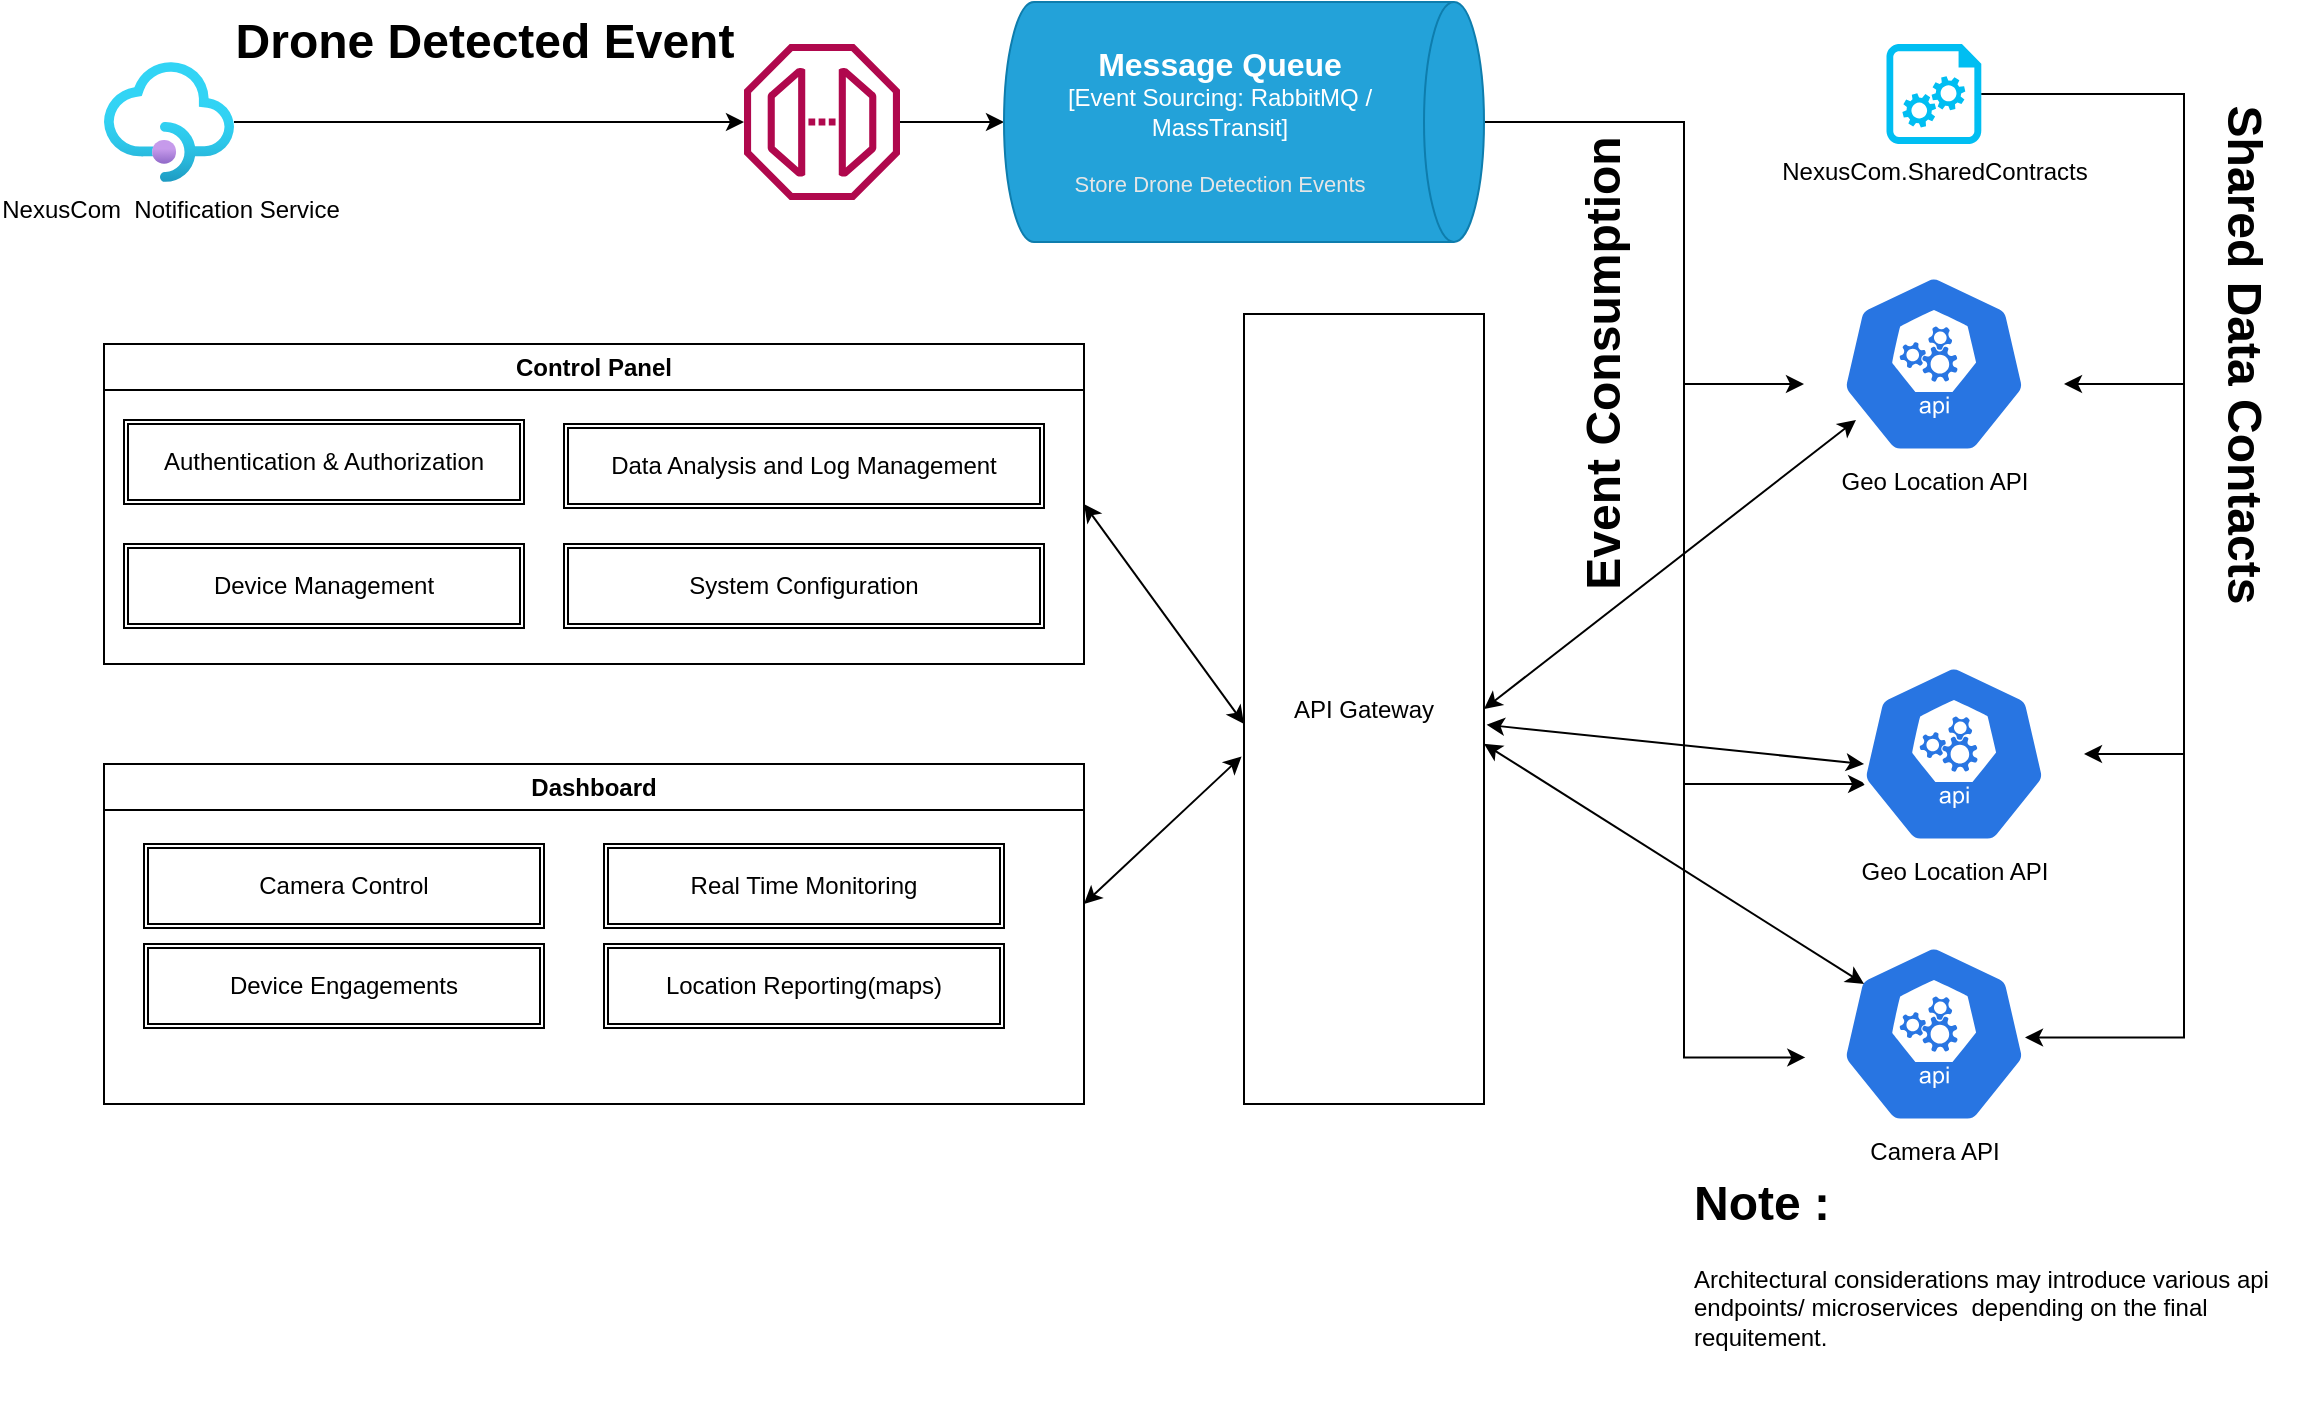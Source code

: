 <mxfile version="21.0.6" type="github">
  <diagram id="QhhdTmeFK0IuT4IZterF" name="Page-1">
    <mxGraphModel dx="2603" dy="756" grid="1" gridSize="10" guides="1" tooltips="1" connect="1" arrows="1" fold="1" page="1" pageScale="1" pageWidth="1169" pageHeight="827" math="0" shadow="0">
      <root>
        <mxCell id="0" />
        <mxCell id="1" parent="0" />
        <mxCell id="PyvPlg5ltU5HMuee6OiU-41" style="edgeStyle=orthogonalEdgeStyle;rounded=0;orthogonalLoop=1;jettySize=auto;html=1;" parent="1" source="PyvPlg5ltU5HMuee6OiU-1" target="PyvPlg5ltU5HMuee6OiU-2" edge="1">
          <mxGeometry relative="1" as="geometry" />
        </mxCell>
        <mxCell id="PyvPlg5ltU5HMuee6OiU-1" value="NexusCom&amp;nbsp; Notification Service" style="aspect=fixed;html=1;points=[];align=center;image;fontSize=12;image=img/lib/azure2/integration/API_Management_Services.svg;" parent="1" vertex="1">
          <mxGeometry x="30" y="149" width="65" height="60" as="geometry" />
        </mxCell>
        <mxCell id="PyvPlg5ltU5HMuee6OiU-7" style="edgeStyle=orthogonalEdgeStyle;rounded=0;orthogonalLoop=1;jettySize=auto;html=1;entryX=0.5;entryY=1;entryDx=0;entryDy=0;entryPerimeter=0;" parent="1" source="PyvPlg5ltU5HMuee6OiU-2" target="PyvPlg5ltU5HMuee6OiU-6" edge="1">
          <mxGeometry relative="1" as="geometry" />
        </mxCell>
        <mxCell id="PyvPlg5ltU5HMuee6OiU-2" value="&lt;p class=&quot;MsoNormal&quot;&gt;EventCapturingService&lt;/p&gt;" style="sketch=0;outlineConnect=0;fontColor=#ffffff;gradientColor=none;fillColor=#B0084D;strokeColor=none;dashed=0;verticalLabelPosition=bottom;verticalAlign=top;align=center;html=1;fontSize=12;fontStyle=0;aspect=fixed;pointerEvents=1;shape=mxgraph.aws4.endpoint;" parent="1" vertex="1">
          <mxGeometry x="350" y="140" width="78" height="78" as="geometry" />
        </mxCell>
        <mxCell id="PyvPlg5ltU5HMuee6OiU-19" style="edgeStyle=orthogonalEdgeStyle;rounded=0;orthogonalLoop=1;jettySize=auto;html=1;" parent="1" source="PyvPlg5ltU5HMuee6OiU-6" edge="1">
          <mxGeometry relative="1" as="geometry">
            <Array as="points">
              <mxPoint x="820" y="179" />
              <mxPoint x="820" y="310" />
            </Array>
            <mxPoint x="880" y="310" as="targetPoint" />
          </mxGeometry>
        </mxCell>
        <mxCell id="PyvPlg5ltU5HMuee6OiU-20" style="edgeStyle=orthogonalEdgeStyle;rounded=0;orthogonalLoop=1;jettySize=auto;html=1;exitX=0.5;exitY=0;exitDx=0;exitDy=0;exitPerimeter=0;entryX=0.162;entryY=0.667;entryDx=0;entryDy=0;entryPerimeter=0;" parent="1" source="PyvPlg5ltU5HMuee6OiU-6" target="PyvPlg5ltU5HMuee6OiU-10" edge="1">
          <mxGeometry relative="1" as="geometry">
            <Array as="points">
              <mxPoint x="820" y="179" />
              <mxPoint x="820" y="510" />
            </Array>
          </mxGeometry>
        </mxCell>
        <mxCell id="PyvPlg5ltU5HMuee6OiU-23" style="edgeStyle=orthogonalEdgeStyle;rounded=0;orthogonalLoop=1;jettySize=auto;html=1;entryX=0.005;entryY=0.63;entryDx=0;entryDy=0;entryPerimeter=0;" parent="1" source="PyvPlg5ltU5HMuee6OiU-6" target="PyvPlg5ltU5HMuee6OiU-14" edge="1">
          <mxGeometry relative="1" as="geometry">
            <Array as="points">
              <mxPoint x="820" y="179" />
              <mxPoint x="820" y="647" />
            </Array>
          </mxGeometry>
        </mxCell>
        <object placeholders="1" c4Container="Event Sourcing" c4Technology="RabbitMQ / MassTransit" c4Description="Store Drone Detection Events" label="&lt;font style=&quot;font-size: 16px&quot;&gt;&lt;b&gt;%c4Type%&lt;/b&gt;&lt;/font&gt;&lt;div&gt;[%c4Container%:&amp;nbsp;%c4Technology%]&lt;/div&gt;&lt;br&gt;&lt;div&gt;&lt;font style=&quot;font-size: 11px&quot;&gt;&lt;font color=&quot;#E6E6E6&quot;&gt;%c4Description%&lt;/font&gt;&lt;/div&gt;" c4Type="Message Queue" id="PyvPlg5ltU5HMuee6OiU-6">
          <mxCell style="shape=cylinder3;size=15;direction=south;whiteSpace=wrap;html=1;boundedLbl=1;rounded=0;labelBackgroundColor=none;fillColor=#23A2D9;fontSize=12;fontColor=#ffffff;align=center;strokeColor=#0E7DAD;metaEdit=1;points=[[0.5,0,0],[1,0.25,0],[1,0.5,0],[1,0.75,0],[0.5,1,0],[0,0.75,0],[0,0.5,0],[0,0.25,0]];resizable=0;" parent="1" vertex="1">
            <mxGeometry x="480" y="119" width="240" height="120" as="geometry" />
          </mxCell>
        </object>
        <mxCell id="PyvPlg5ltU5HMuee6OiU-10" value="Geo Location API" style="sketch=0;html=1;dashed=0;whitespace=wrap;fillColor=#2875E2;strokeColor=#ffffff;points=[[0.005,0.63,0],[0.1,0.2,0],[0.9,0.2,0],[0.5,0,0],[0.995,0.63,0],[0.72,0.99,0],[0.5,1,0],[0.28,0.99,0]];verticalLabelPosition=bottom;align=center;verticalAlign=top;shape=mxgraph.kubernetes.icon;prIcon=api" parent="1" vertex="1">
          <mxGeometry x="890" y="450" width="130" height="90" as="geometry" />
        </mxCell>
        <mxCell id="PyvPlg5ltU5HMuee6OiU-14" value="Camera API" style="sketch=0;html=1;dashed=0;whitespace=wrap;fillColor=#2875E2;strokeColor=#ffffff;points=[[0.005,0.63,0],[0.1,0.2,0],[0.9,0.2,0],[0.5,0,0],[0.995,0.63,0],[0.72,0.99,0],[0.5,1,0],[0.28,0.99,0]];verticalLabelPosition=bottom;align=center;verticalAlign=top;shape=mxgraph.kubernetes.icon;prIcon=api" parent="1" vertex="1">
          <mxGeometry x="880" y="590" width="130" height="90" as="geometry" />
        </mxCell>
        <mxCell id="PyvPlg5ltU5HMuee6OiU-16" value="" style="edgeStyle=orthogonalEdgeStyle;rounded=0;orthogonalLoop=1;jettySize=auto;html=1;" parent="1" source="PyvPlg5ltU5HMuee6OiU-15" edge="1">
          <mxGeometry relative="1" as="geometry">
            <Array as="points">
              <mxPoint x="1070" y="165" />
              <mxPoint x="1070" y="310" />
            </Array>
            <mxPoint x="1010" y="310" as="targetPoint" />
          </mxGeometry>
        </mxCell>
        <mxCell id="PyvPlg5ltU5HMuee6OiU-17" style="edgeStyle=orthogonalEdgeStyle;rounded=0;orthogonalLoop=1;jettySize=auto;html=1;" parent="1" source="PyvPlg5ltU5HMuee6OiU-15" target="PyvPlg5ltU5HMuee6OiU-10" edge="1">
          <mxGeometry relative="1" as="geometry">
            <Array as="points">
              <mxPoint x="1070" y="165" />
              <mxPoint x="1070" y="495" />
            </Array>
          </mxGeometry>
        </mxCell>
        <mxCell id="PyvPlg5ltU5HMuee6OiU-22" style="edgeStyle=orthogonalEdgeStyle;rounded=0;orthogonalLoop=1;jettySize=auto;html=1;entryX=0.85;entryY=0.519;entryDx=0;entryDy=0;entryPerimeter=0;" parent="1" source="PyvPlg5ltU5HMuee6OiU-15" target="PyvPlg5ltU5HMuee6OiU-14" edge="1">
          <mxGeometry relative="1" as="geometry">
            <Array as="points">
              <mxPoint x="1070" y="165" />
              <mxPoint x="1070" y="637" />
            </Array>
          </mxGeometry>
        </mxCell>
        <mxCell id="PyvPlg5ltU5HMuee6OiU-15" value="NexusCom.SharedContracts" style="verticalLabelPosition=bottom;html=1;verticalAlign=top;align=center;strokeColor=none;fillColor=#00BEF2;shape=mxgraph.azure.startup_task;pointerEvents=1;" parent="1" vertex="1">
          <mxGeometry x="921.25" y="140" width="47.5" height="50" as="geometry" />
        </mxCell>
        <mxCell id="PyvPlg5ltU5HMuee6OiU-24" value="Control Panel" style="swimlane;whiteSpace=wrap;html=1;gradientColor=none;swimlaneFillColor=none;" parent="1" vertex="1">
          <mxGeometry x="30" y="290" width="490" height="160" as="geometry" />
        </mxCell>
        <mxCell id="PyvPlg5ltU5HMuee6OiU-28" value="Authentication &amp;amp; Authorization" style="shape=ext;double=1;rounded=0;whiteSpace=wrap;html=1;" parent="PyvPlg5ltU5HMuee6OiU-24" vertex="1">
          <mxGeometry x="10" y="38" width="200" height="42" as="geometry" />
        </mxCell>
        <mxCell id="PyvPlg5ltU5HMuee6OiU-29" value="Device Management" style="shape=ext;double=1;rounded=0;whiteSpace=wrap;html=1;" parent="PyvPlg5ltU5HMuee6OiU-24" vertex="1">
          <mxGeometry x="10" y="100" width="200" height="42" as="geometry" />
        </mxCell>
        <mxCell id="PyvPlg5ltU5HMuee6OiU-30" value="System Configuration" style="shape=ext;double=1;rounded=0;whiteSpace=wrap;html=1;" parent="PyvPlg5ltU5HMuee6OiU-24" vertex="1">
          <mxGeometry x="230" y="100" width="240" height="42" as="geometry" />
        </mxCell>
        <mxCell id="PyvPlg5ltU5HMuee6OiU-31" value="Data Analysis and Log Management" style="shape=ext;double=1;rounded=0;whiteSpace=wrap;html=1;" parent="PyvPlg5ltU5HMuee6OiU-24" vertex="1">
          <mxGeometry x="230" y="40" width="240" height="42" as="geometry" />
        </mxCell>
        <mxCell id="PyvPlg5ltU5HMuee6OiU-25" value="Dashboard" style="swimlane;whiteSpace=wrap;html=1;" parent="1" vertex="1">
          <mxGeometry x="30" y="500" width="490" height="170" as="geometry" />
        </mxCell>
        <mxCell id="PyvPlg5ltU5HMuee6OiU-32" value="Camera Control" style="shape=ext;double=1;rounded=0;whiteSpace=wrap;html=1;" parent="PyvPlg5ltU5HMuee6OiU-25" vertex="1">
          <mxGeometry x="20" y="40" width="200" height="42" as="geometry" />
        </mxCell>
        <mxCell id="PyvPlg5ltU5HMuee6OiU-33" value="Device Engagements" style="shape=ext;double=1;rounded=0;whiteSpace=wrap;html=1;" parent="PyvPlg5ltU5HMuee6OiU-25" vertex="1">
          <mxGeometry x="20" y="90" width="200" height="42" as="geometry" />
        </mxCell>
        <mxCell id="PyvPlg5ltU5HMuee6OiU-34" value="Real Time Monitoring" style="shape=ext;double=1;rounded=0;whiteSpace=wrap;html=1;" parent="PyvPlg5ltU5HMuee6OiU-25" vertex="1">
          <mxGeometry x="250" y="40" width="200" height="42" as="geometry" />
        </mxCell>
        <mxCell id="PyvPlg5ltU5HMuee6OiU-35" value="Location Reporting(maps)" style="shape=ext;double=1;rounded=0;whiteSpace=wrap;html=1;" parent="PyvPlg5ltU5HMuee6OiU-25" vertex="1">
          <mxGeometry x="250" y="90" width="200" height="42" as="geometry" />
        </mxCell>
        <mxCell id="PyvPlg5ltU5HMuee6OiU-26" value="Event Consumption" style="text;strokeColor=none;fillColor=none;html=1;fontSize=24;fontStyle=1;verticalAlign=middle;align=center;rotation=-90;" parent="1" vertex="1">
          <mxGeometry x="730" y="280" width="100" height="40" as="geometry" />
        </mxCell>
        <mxCell id="PyvPlg5ltU5HMuee6OiU-27" value="Shared Data Contacts" style="text;strokeColor=none;fillColor=none;html=1;fontSize=24;fontStyle=1;verticalAlign=middle;align=center;rotation=90;" parent="1" vertex="1">
          <mxGeometry x="1050" y="275" width="100" height="40" as="geometry" />
        </mxCell>
        <mxCell id="PyvPlg5ltU5HMuee6OiU-45" value="API Gateway" style="rounded=0;whiteSpace=wrap;html=1;" parent="1" vertex="1">
          <mxGeometry x="600" y="275" width="120" height="395" as="geometry" />
        </mxCell>
        <mxCell id="PyvPlg5ltU5HMuee6OiU-50" value="" style="endArrow=classic;startArrow=classic;html=1;rounded=0;entryX=0.2;entryY=0.811;entryDx=0;entryDy=0;entryPerimeter=0;exitX=1;exitY=0.5;exitDx=0;exitDy=0;" parent="1" source="PyvPlg5ltU5HMuee6OiU-45" target="zH2_710gZB7gHPI6fujf-2" edge="1">
          <mxGeometry width="50" height="50" relative="1" as="geometry">
            <mxPoint x="720" y="470" as="sourcePoint" />
            <mxPoint x="916.4" y="344.1" as="targetPoint" />
          </mxGeometry>
        </mxCell>
        <mxCell id="PyvPlg5ltU5HMuee6OiU-51" value="" style="endArrow=classic;startArrow=classic;html=1;rounded=0;exitX=1.011;exitY=0.52;exitDx=0;exitDy=0;entryX=0.154;entryY=0.556;entryDx=0;entryDy=0;entryPerimeter=0;exitPerimeter=0;" parent="1" source="PyvPlg5ltU5HMuee6OiU-45" target="PyvPlg5ltU5HMuee6OiU-10" edge="1">
          <mxGeometry width="50" height="50" relative="1" as="geometry">
            <mxPoint x="750" y="520" as="sourcePoint" />
            <mxPoint x="800" y="470" as="targetPoint" />
          </mxGeometry>
        </mxCell>
        <mxCell id="PyvPlg5ltU5HMuee6OiU-52" value="" style="endArrow=classic;startArrow=classic;html=1;rounded=0;exitX=1;exitY=0.544;exitDx=0;exitDy=0;exitPerimeter=0;entryX=0.231;entryY=0.222;entryDx=0;entryDy=0;entryPerimeter=0;" parent="1" source="PyvPlg5ltU5HMuee6OiU-45" target="PyvPlg5ltU5HMuee6OiU-14" edge="1">
          <mxGeometry width="50" height="50" relative="1" as="geometry">
            <mxPoint x="560" y="510" as="sourcePoint" />
            <mxPoint x="610" y="460" as="targetPoint" />
          </mxGeometry>
        </mxCell>
        <mxCell id="PyvPlg5ltU5HMuee6OiU-53" value="" style="endArrow=classic;startArrow=classic;html=1;rounded=0;entryX=-0.01;entryY=0.56;entryDx=0;entryDy=0;entryPerimeter=0;" parent="1" target="PyvPlg5ltU5HMuee6OiU-45" edge="1">
          <mxGeometry width="50" height="50" relative="1" as="geometry">
            <mxPoint x="520" y="570" as="sourcePoint" />
            <mxPoint x="610" y="460" as="targetPoint" />
          </mxGeometry>
        </mxCell>
        <mxCell id="PyvPlg5ltU5HMuee6OiU-54" value="" style="endArrow=classic;startArrow=classic;html=1;rounded=0;exitX=1;exitY=0.5;exitDx=0;exitDy=0;" parent="1" source="PyvPlg5ltU5HMuee6OiU-24" edge="1">
          <mxGeometry width="50" height="50" relative="1" as="geometry">
            <mxPoint x="560" y="510" as="sourcePoint" />
            <mxPoint x="600" y="480" as="targetPoint" />
          </mxGeometry>
        </mxCell>
        <mxCell id="PyvPlg5ltU5HMuee6OiU-55" value="Drone Detected Event" style="text;strokeColor=none;fillColor=none;html=1;fontSize=24;fontStyle=1;verticalAlign=middle;align=center;rotation=0;" parent="1" vertex="1">
          <mxGeometry x="170" y="119" width="100" height="40" as="geometry" />
        </mxCell>
        <mxCell id="zH2_710gZB7gHPI6fujf-1" value="&lt;h1&gt;Note :&lt;/h1&gt;&lt;p&gt;Architectural considerations may introduce various api endpoints/ microservices&amp;nbsp; depending on the final requitement.&lt;/p&gt;" style="text;html=1;strokeColor=none;fillColor=none;spacing=5;spacingTop=-20;whiteSpace=wrap;overflow=hidden;rounded=0;" vertex="1" parent="1">
          <mxGeometry x="820" y="700" width="310" height="120" as="geometry" />
        </mxCell>
        <mxCell id="zH2_710gZB7gHPI6fujf-2" value="Geo Location API" style="sketch=0;html=1;dashed=0;whitespace=wrap;fillColor=#2875E2;strokeColor=#ffffff;points=[[0.005,0.63,0],[0.1,0.2,0],[0.9,0.2,0],[0.5,0,0],[0.995,0.63,0],[0.72,0.99,0],[0.5,1,0],[0.28,0.99,0]];verticalLabelPosition=bottom;align=center;verticalAlign=top;shape=mxgraph.kubernetes.icon;prIcon=api" vertex="1" parent="1">
          <mxGeometry x="880" y="255" width="130" height="90" as="geometry" />
        </mxCell>
      </root>
    </mxGraphModel>
  </diagram>
</mxfile>
